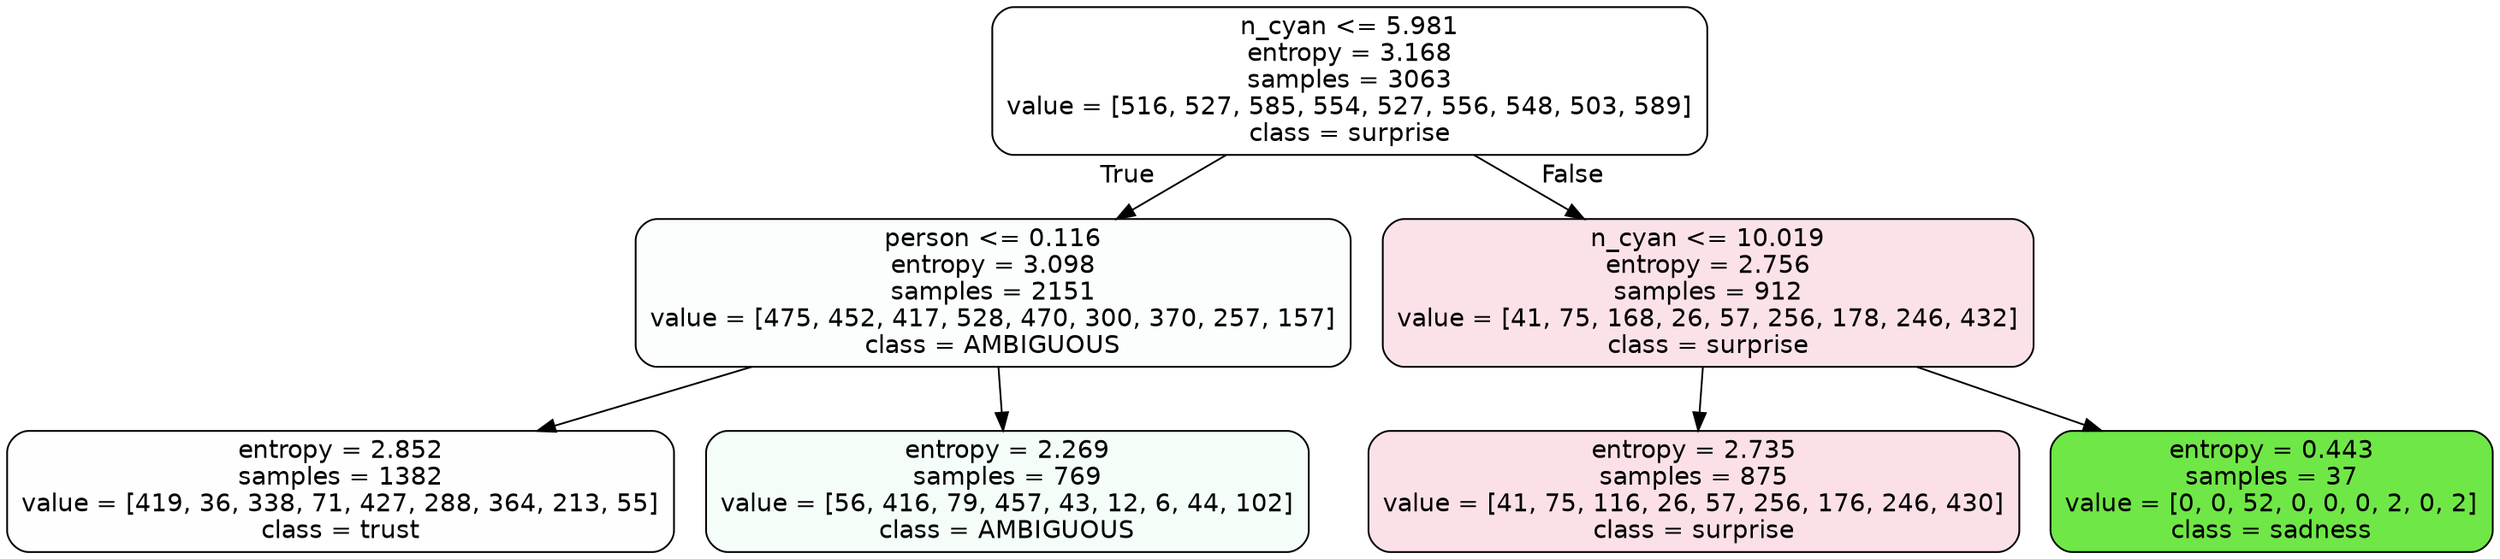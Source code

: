 digraph Tree {
node [shape=box, style="filled, rounded", color="black", fontname=helvetica] ;
edge [fontname=helvetica] ;
0 [label="n_cyan <= 5.981\nentropy = 3.168\nsamples = 3063\nvalue = [516, 527, 585, 554, 527, 556, 548, 503, 589]\nclass = surprise", fillcolor="#e5396400"] ;
1 [label="person <= 0.116\nentropy = 3.098\nsamples = 2151\nvalue = [475, 452, 417, 528, 470, 300, 370, 257, 157]\nclass = AMBIGUOUS", fillcolor="#39e58105"] ;
0 -> 1 [labeldistance=2.5, labelangle=45, headlabel="True"] ;
2 [label="entropy = 2.852\nsamples = 1382\nvalue = [419, 36, 338, 71, 427, 288, 364, 213, 55]\nclass = trust", fillcolor="#39d7e501"] ;
1 -> 2 ;
3 [label="entropy = 2.269\nsamples = 769\nvalue = [56, 416, 79, 457, 43, 12, 6, 44, 102]\nclass = AMBIGUOUS", fillcolor="#39e5810d"] ;
1 -> 3 ;
4 [label="n_cyan <= 10.019\nentropy = 2.756\nsamples = 912\nvalue = [41, 75, 168, 26, 57, 256, 178, 246, 432]\nclass = surprise", fillcolor="#e5396425"] ;
0 -> 4 [labeldistance=2.5, labelangle=-45, headlabel="False"] ;
5 [label="entropy = 2.735\nsamples = 875\nvalue = [41, 75, 116, 26, 57, 256, 176, 246, 430]\nclass = surprise", fillcolor="#e5396426"] ;
4 -> 5 ;
6 [label="entropy = 0.443\nsamples = 37\nvalue = [0, 0, 52, 0, 0, 0, 2, 0, 2]\nclass = sadness", fillcolor="#64e539ec"] ;
4 -> 6 ;
}